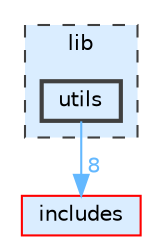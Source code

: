 digraph "lib/utils"
{
 // LATEX_PDF_SIZE
  bgcolor="transparent";
  edge [fontname=Helvetica,fontsize=10,labelfontname=Helvetica,labelfontsize=10];
  node [fontname=Helvetica,fontsize=10,shape=box,height=0.2,width=0.4];
  compound=true
  subgraph clusterdir_97aefd0d527b934f1d99a682da8fe6a9 {
    graph [ bgcolor="#daedff", pencolor="grey25", label="lib", fontname=Helvetica,fontsize=10 style="filled,dashed", URL="dir_97aefd0d527b934f1d99a682da8fe6a9.html",tooltip=""]
  dir_4ce02b87227cef1244bdd1fa3b12a08b [label="utils", fillcolor="#daedff", color="grey25", style="filled,bold", URL="dir_4ce02b87227cef1244bdd1fa3b12a08b.html",tooltip=""];
  }
  dir_09e761304027c904456130627fd4dcf5 [label="includes", fillcolor="#daedff", color="red", style="filled", URL="dir_09e761304027c904456130627fd4dcf5.html",tooltip=""];
  dir_4ce02b87227cef1244bdd1fa3b12a08b->dir_09e761304027c904456130627fd4dcf5 [headlabel="8", labeldistance=1.5 headhref="dir_000019_000004.html" href="dir_000019_000004.html" color="steelblue1" fontcolor="steelblue1"];
}
